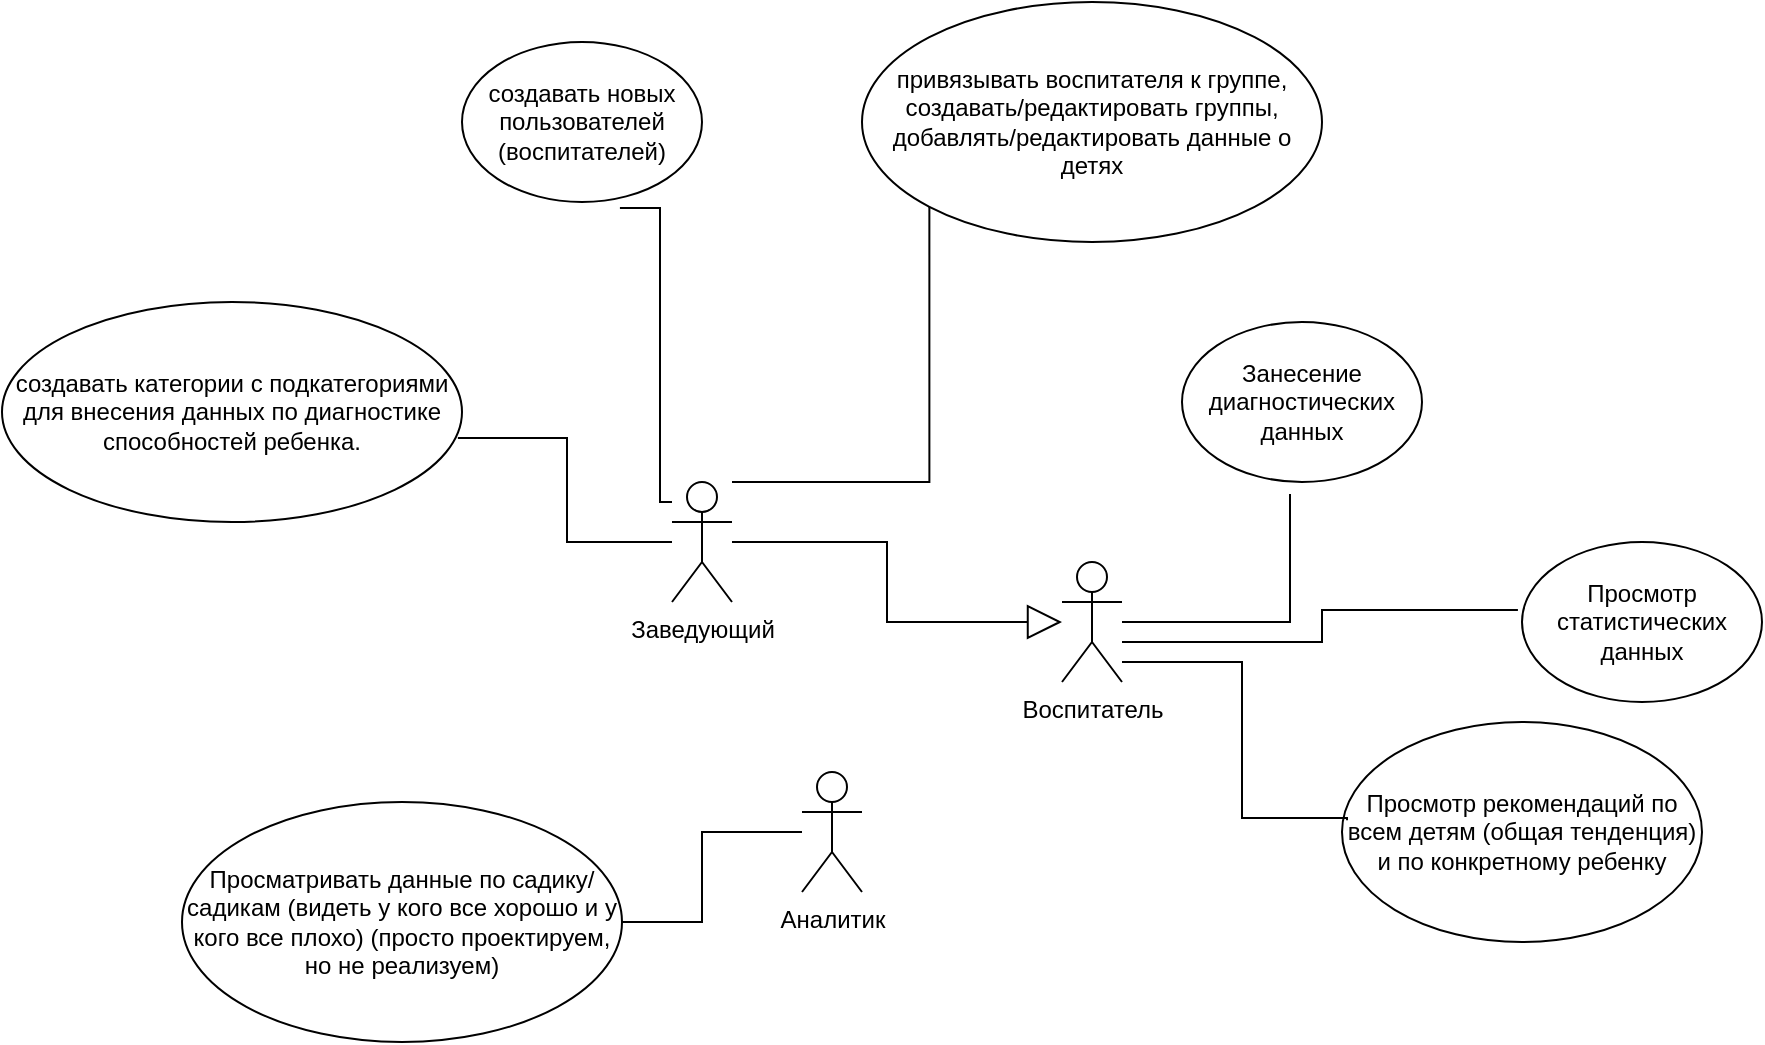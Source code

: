 <mxfile version="22.1.11" type="device">
  <diagram id="R2lEEEUBdFMjLlhIrx00" name="Page-1">
    <mxGraphModel dx="1636" dy="906" grid="1" gridSize="10" guides="1" tooltips="1" connect="1" arrows="1" fold="1" page="1" pageScale="1" pageWidth="850" pageHeight="1100" math="0" shadow="0" extFonts="Permanent Marker^https://fonts.googleapis.com/css?family=Permanent+Marker">
      <root>
        <mxCell id="0" />
        <mxCell id="1" parent="0" />
        <mxCell id="7v0lkXIynW3leKTd6SzO-1" value="Воспитатель&lt;br&gt;" style="shape=umlActor;verticalLabelPosition=bottom;verticalAlign=top;html=1;outlineConnect=0;" vertex="1" parent="1">
          <mxGeometry x="320" y="310" width="30" height="60" as="geometry" />
        </mxCell>
        <mxCell id="7v0lkXIynW3leKTd6SzO-13" style="edgeStyle=orthogonalEdgeStyle;rounded=0;orthogonalLoop=1;jettySize=auto;html=1;endArrow=block;endFill=0;strokeWidth=1;endSize=15;" edge="1" parent="1" source="7v0lkXIynW3leKTd6SzO-2" target="7v0lkXIynW3leKTd6SzO-1">
          <mxGeometry relative="1" as="geometry" />
        </mxCell>
        <mxCell id="7v0lkXIynW3leKTd6SzO-2" value="Заведующий" style="shape=umlActor;verticalLabelPosition=bottom;verticalAlign=top;html=1;outlineConnect=0;" vertex="1" parent="1">
          <mxGeometry x="125" y="270" width="30" height="60" as="geometry" />
        </mxCell>
        <mxCell id="7v0lkXIynW3leKTd6SzO-12" style="edgeStyle=orthogonalEdgeStyle;rounded=0;orthogonalLoop=1;jettySize=auto;html=1;entryX=1;entryY=0.5;entryDx=0;entryDy=0;endArrow=none;endFill=0;" edge="1" parent="1" source="7v0lkXIynW3leKTd6SzO-3" target="7v0lkXIynW3leKTd6SzO-11">
          <mxGeometry relative="1" as="geometry">
            <Array as="points">
              <mxPoint x="140" y="445" />
              <mxPoint x="140" y="490" />
            </Array>
          </mxGeometry>
        </mxCell>
        <mxCell id="7v0lkXIynW3leKTd6SzO-3" value="Аналитик" style="shape=umlActor;verticalLabelPosition=bottom;verticalAlign=top;html=1;outlineConnect=0;" vertex="1" parent="1">
          <mxGeometry x="190" y="415" width="30" height="60" as="geometry" />
        </mxCell>
        <mxCell id="7v0lkXIynW3leKTd6SzO-5" value="Занесение диагностических данных&lt;span id=&quot;docs-internal-guid-be80db90-7fff-91f7-a101-12ac5c9e512a&quot;&gt;&lt;/span&gt;" style="ellipse;whiteSpace=wrap;html=1;" vertex="1" parent="1">
          <mxGeometry x="380" y="190" width="120" height="80" as="geometry" />
        </mxCell>
        <mxCell id="7v0lkXIynW3leKTd6SzO-6" value="&lt;span id=&quot;docs-internal-guid-c7cb89db-7fff-e1ce-dc0b-c8b7a03903e0&quot;&gt;&lt;/span&gt;&lt;span id=&quot;docs-internal-guid-c7cb89db-7fff-e1ce-dc0b-c8b7a03903e0&quot;&gt;&lt;/span&gt;Просмотр рекомендаций по всем детям (общая тенденция) и по конкретному ребенку" style="ellipse;whiteSpace=wrap;html=1;" vertex="1" parent="1">
          <mxGeometry x="460" y="390" width="180" height="110" as="geometry" />
        </mxCell>
        <mxCell id="7v0lkXIynW3leKTd6SzO-7" value="Просмотр статистических данных&lt;span id=&quot;docs-internal-guid-be80db90-7fff-91f7-a101-12ac5c9e512a&quot;&gt;&lt;/span&gt;" style="ellipse;whiteSpace=wrap;html=1;" vertex="1" parent="1">
          <mxGeometry x="550" y="300" width="120" height="80" as="geometry" />
        </mxCell>
        <mxCell id="7v0lkXIynW3leKTd6SzO-8" value="создавать новых пользователей (воспитателей)&lt;span id=&quot;docs-internal-guid-be80db90-7fff-91f7-a101-12ac5c9e512a&quot;&gt;&lt;/span&gt;" style="ellipse;whiteSpace=wrap;html=1;" vertex="1" parent="1">
          <mxGeometry x="20" y="50" width="120" height="80" as="geometry" />
        </mxCell>
        <mxCell id="7v0lkXIynW3leKTd6SzO-9" value="привязывать воспитателя к группе, создавать/редактировать группы, добавлять/редактировать данные о детях&lt;span id=&quot;docs-internal-guid-be80db90-7fff-91f7-a101-12ac5c9e512a&quot;&gt;&lt;/span&gt;" style="ellipse;whiteSpace=wrap;html=1;" vertex="1" parent="1">
          <mxGeometry x="220" y="30" width="230" height="120" as="geometry" />
        </mxCell>
        <mxCell id="7v0lkXIynW3leKTd6SzO-10" value="создавать категории с подкатегориями для внесения данных по диагностике способностей ребенка.&lt;span id=&quot;docs-internal-guid-be80db90-7fff-91f7-a101-12ac5c9e512a&quot;&gt;&lt;/span&gt;" style="ellipse;whiteSpace=wrap;html=1;" vertex="1" parent="1">
          <mxGeometry x="-210" y="180" width="230" height="110" as="geometry" />
        </mxCell>
        <mxCell id="7v0lkXIynW3leKTd6SzO-11" value="Просматривать данные по садику/садикам (видеть у кого все хорошо и у кого все плохо) (просто проектируем, но не реализуем)" style="ellipse;whiteSpace=wrap;html=1;" vertex="1" parent="1">
          <mxGeometry x="-120" y="430" width="220" height="120" as="geometry" />
        </mxCell>
        <mxCell id="7v0lkXIynW3leKTd6SzO-14" style="edgeStyle=orthogonalEdgeStyle;rounded=0;orthogonalLoop=1;jettySize=auto;html=1;endArrow=none;endFill=0;entryX=0.45;entryY=1.075;entryDx=0;entryDy=0;entryPerimeter=0;" edge="1" parent="1" source="7v0lkXIynW3leKTd6SzO-1" target="7v0lkXIynW3leKTd6SzO-5">
          <mxGeometry relative="1" as="geometry">
            <mxPoint x="390" y="530" as="sourcePoint" />
            <mxPoint x="535" y="430" as="targetPoint" />
          </mxGeometry>
        </mxCell>
        <mxCell id="7v0lkXIynW3leKTd6SzO-16" style="edgeStyle=orthogonalEdgeStyle;rounded=0;orthogonalLoop=1;jettySize=auto;html=1;endArrow=none;endFill=0;entryX=-0.017;entryY=0.425;entryDx=0;entryDy=0;entryPerimeter=0;" edge="1" parent="1" source="7v0lkXIynW3leKTd6SzO-1" target="7v0lkXIynW3leKTd6SzO-7">
          <mxGeometry relative="1" as="geometry">
            <mxPoint x="360" y="350" as="sourcePoint" />
            <mxPoint x="444" y="286" as="targetPoint" />
            <Array as="points">
              <mxPoint x="450" y="350" />
              <mxPoint x="450" y="334" />
            </Array>
          </mxGeometry>
        </mxCell>
        <mxCell id="7v0lkXIynW3leKTd6SzO-17" style="edgeStyle=orthogonalEdgeStyle;rounded=0;orthogonalLoop=1;jettySize=auto;html=1;endArrow=none;endFill=0;entryX=0.014;entryY=0.447;entryDx=0;entryDy=0;entryPerimeter=0;" edge="1" parent="1" source="7v0lkXIynW3leKTd6SzO-1" target="7v0lkXIynW3leKTd6SzO-6">
          <mxGeometry relative="1" as="geometry">
            <mxPoint x="370" y="360" as="sourcePoint" />
            <mxPoint x="454" y="296" as="targetPoint" />
            <Array as="points">
              <mxPoint x="410" y="360" />
              <mxPoint x="410" y="438" />
              <mxPoint x="463" y="438" />
            </Array>
          </mxGeometry>
        </mxCell>
        <mxCell id="7v0lkXIynW3leKTd6SzO-18" style="edgeStyle=orthogonalEdgeStyle;rounded=0;orthogonalLoop=1;jettySize=auto;html=1;endArrow=none;endFill=0;entryX=0;entryY=1;entryDx=0;entryDy=0;" edge="1" parent="1" source="7v0lkXIynW3leKTd6SzO-2" target="7v0lkXIynW3leKTd6SzO-9">
          <mxGeometry relative="1" as="geometry">
            <mxPoint x="230" y="414" as="sourcePoint" />
            <mxPoint x="314" y="350" as="targetPoint" />
            <Array as="points">
              <mxPoint x="254" y="270" />
            </Array>
          </mxGeometry>
        </mxCell>
        <mxCell id="7v0lkXIynW3leKTd6SzO-19" style="edgeStyle=orthogonalEdgeStyle;rounded=0;orthogonalLoop=1;jettySize=auto;html=1;endArrow=none;endFill=0;entryX=0.658;entryY=1.038;entryDx=0;entryDy=0;entryPerimeter=0;" edge="1" parent="1" source="7v0lkXIynW3leKTd6SzO-2" target="7v0lkXIynW3leKTd6SzO-8">
          <mxGeometry relative="1" as="geometry">
            <mxPoint x="20" y="280" as="sourcePoint" />
            <mxPoint x="119" y="142" as="targetPoint" />
            <Array as="points">
              <mxPoint x="119" y="280" />
              <mxPoint x="119" y="133" />
            </Array>
          </mxGeometry>
        </mxCell>
        <mxCell id="7v0lkXIynW3leKTd6SzO-20" style="edgeStyle=orthogonalEdgeStyle;rounded=0;orthogonalLoop=1;jettySize=auto;html=1;endArrow=none;endFill=0;entryX=0.991;entryY=0.618;entryDx=0;entryDy=0;entryPerimeter=0;" edge="1" parent="1" source="7v0lkXIynW3leKTd6SzO-2" target="7v0lkXIynW3leKTd6SzO-10">
          <mxGeometry relative="1" as="geometry">
            <mxPoint x="98.1" y="407" as="sourcePoint" />
            <mxPoint x="40.03" y="265.01" as="targetPoint" />
          </mxGeometry>
        </mxCell>
      </root>
    </mxGraphModel>
  </diagram>
</mxfile>
